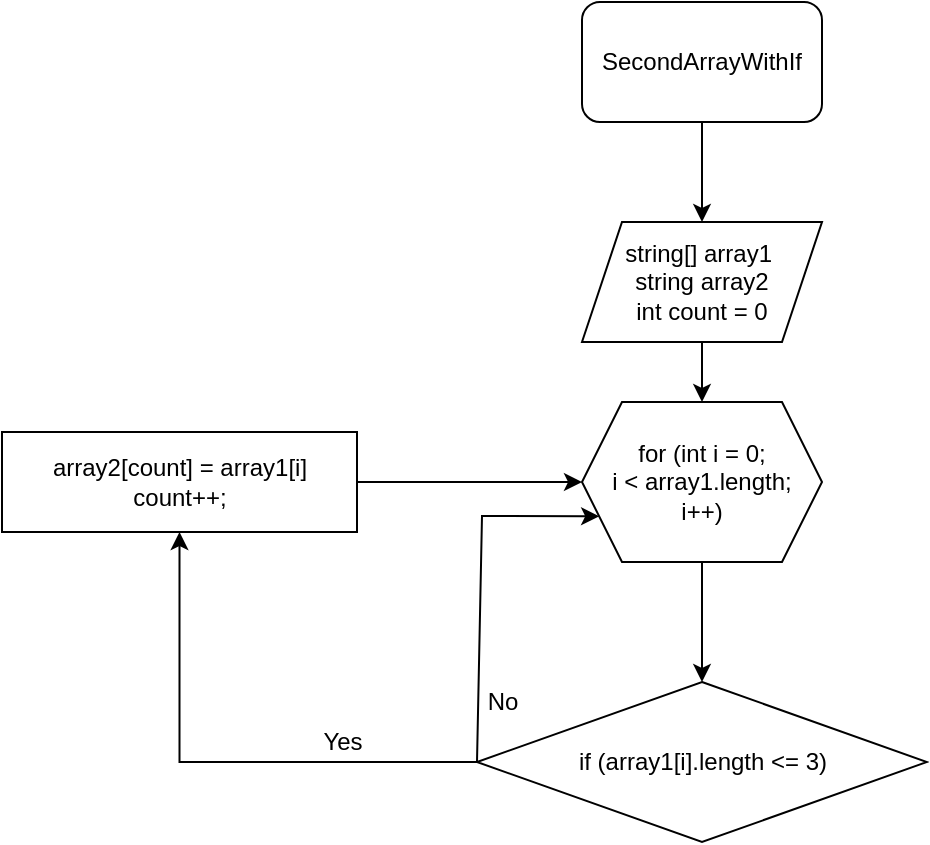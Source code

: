 <mxfile version="20.8.16" type="device"><diagram id="tdu0bw886Nw3LZOVi17E" name="Страница 1"><mxGraphModel dx="1034" dy="621" grid="1" gridSize="10" guides="1" tooltips="1" connect="1" arrows="1" fold="1" page="1" pageScale="1" pageWidth="827" pageHeight="1169" math="0" shadow="0"><root><mxCell id="0"/><mxCell id="1" parent="0"/><mxCell id="N8prZkmFc4kYiBsQwSbf-1" value="" style="edgeStyle=orthogonalEdgeStyle;rounded=0;orthogonalLoop=1;jettySize=auto;html=1;" edge="1" parent="1" source="N8prZkmFc4kYiBsQwSbf-2" target="N8prZkmFc4kYiBsQwSbf-4"><mxGeometry relative="1" as="geometry"/></mxCell><mxCell id="N8prZkmFc4kYiBsQwSbf-2" value="SecondArrayWithIf" style="rounded=1;whiteSpace=wrap;html=1;" vertex="1" parent="1"><mxGeometry x="330" y="10" width="120" height="60" as="geometry"/></mxCell><mxCell id="N8prZkmFc4kYiBsQwSbf-3" value="" style="edgeStyle=orthogonalEdgeStyle;rounded=0;orthogonalLoop=1;jettySize=auto;html=1;" edge="1" parent="1" source="N8prZkmFc4kYiBsQwSbf-4" target="N8prZkmFc4kYiBsQwSbf-6"><mxGeometry relative="1" as="geometry"/></mxCell><mxCell id="N8prZkmFc4kYiBsQwSbf-4" value="string[] array1&amp;nbsp;&lt;br&gt;string array2&lt;br&gt;int count = 0" style="shape=parallelogram;perimeter=parallelogramPerimeter;whiteSpace=wrap;html=1;fixedSize=1;" vertex="1" parent="1"><mxGeometry x="330" y="120" width="120" height="60" as="geometry"/></mxCell><mxCell id="N8prZkmFc4kYiBsQwSbf-5" value="" style="edgeStyle=orthogonalEdgeStyle;rounded=0;orthogonalLoop=1;jettySize=auto;html=1;" edge="1" parent="1" source="N8prZkmFc4kYiBsQwSbf-6" target="N8prZkmFc4kYiBsQwSbf-8"><mxGeometry relative="1" as="geometry"/></mxCell><mxCell id="N8prZkmFc4kYiBsQwSbf-6" value="for (int i = 0;&lt;br&gt;i &amp;lt; array1.length;&lt;br&gt;i++)" style="shape=hexagon;perimeter=hexagonPerimeter2;whiteSpace=wrap;html=1;fixedSize=1;" vertex="1" parent="1"><mxGeometry x="330" y="210" width="120" height="80" as="geometry"/></mxCell><mxCell id="N8prZkmFc4kYiBsQwSbf-7" value="" style="edgeStyle=orthogonalEdgeStyle;rounded=0;orthogonalLoop=1;jettySize=auto;html=1;" edge="1" parent="1" source="N8prZkmFc4kYiBsQwSbf-8" target="N8prZkmFc4kYiBsQwSbf-10"><mxGeometry relative="1" as="geometry"/></mxCell><mxCell id="N8prZkmFc4kYiBsQwSbf-8" value="if (array1[i].length &amp;lt;= 3)" style="rhombus;whiteSpace=wrap;html=1;" vertex="1" parent="1"><mxGeometry x="277.5" y="350" width="225" height="80" as="geometry"/></mxCell><mxCell id="N8prZkmFc4kYiBsQwSbf-9" value="" style="edgeStyle=orthogonalEdgeStyle;rounded=0;orthogonalLoop=1;jettySize=auto;html=1;" edge="1" parent="1" source="N8prZkmFc4kYiBsQwSbf-10" target="N8prZkmFc4kYiBsQwSbf-6"><mxGeometry relative="1" as="geometry"/></mxCell><mxCell id="N8prZkmFc4kYiBsQwSbf-10" value="array2[count] = array1[i]&lt;br&gt;count++;" style="whiteSpace=wrap;html=1;" vertex="1" parent="1"><mxGeometry x="40" y="225" width="177.5" height="50" as="geometry"/></mxCell><mxCell id="N8prZkmFc4kYiBsQwSbf-11" value="" style="endArrow=classic;html=1;rounded=0;exitX=0;exitY=0.5;exitDx=0;exitDy=0;entryX=0;entryY=0.75;entryDx=0;entryDy=0;" edge="1" parent="1" source="N8prZkmFc4kYiBsQwSbf-8" target="N8prZkmFc4kYiBsQwSbf-6"><mxGeometry width="50" height="50" relative="1" as="geometry"><mxPoint x="510" y="260" as="sourcePoint"/><mxPoint x="350" y="275" as="targetPoint"/><Array as="points"><mxPoint x="280" y="267"/></Array></mxGeometry></mxCell><mxCell id="N8prZkmFc4kYiBsQwSbf-12" value="Yes" style="text;html=1;align=center;verticalAlign=middle;resizable=0;points=[];autosize=1;strokeColor=none;fillColor=none;" vertex="1" parent="1"><mxGeometry x="190" y="370" width="40" height="20" as="geometry"/></mxCell><mxCell id="N8prZkmFc4kYiBsQwSbf-13" value="No" style="text;html=1;align=center;verticalAlign=middle;resizable=0;points=[];autosize=1;strokeColor=none;fillColor=none;" vertex="1" parent="1"><mxGeometry x="275" y="350" width="30" height="20" as="geometry"/></mxCell></root></mxGraphModel></diagram></mxfile>